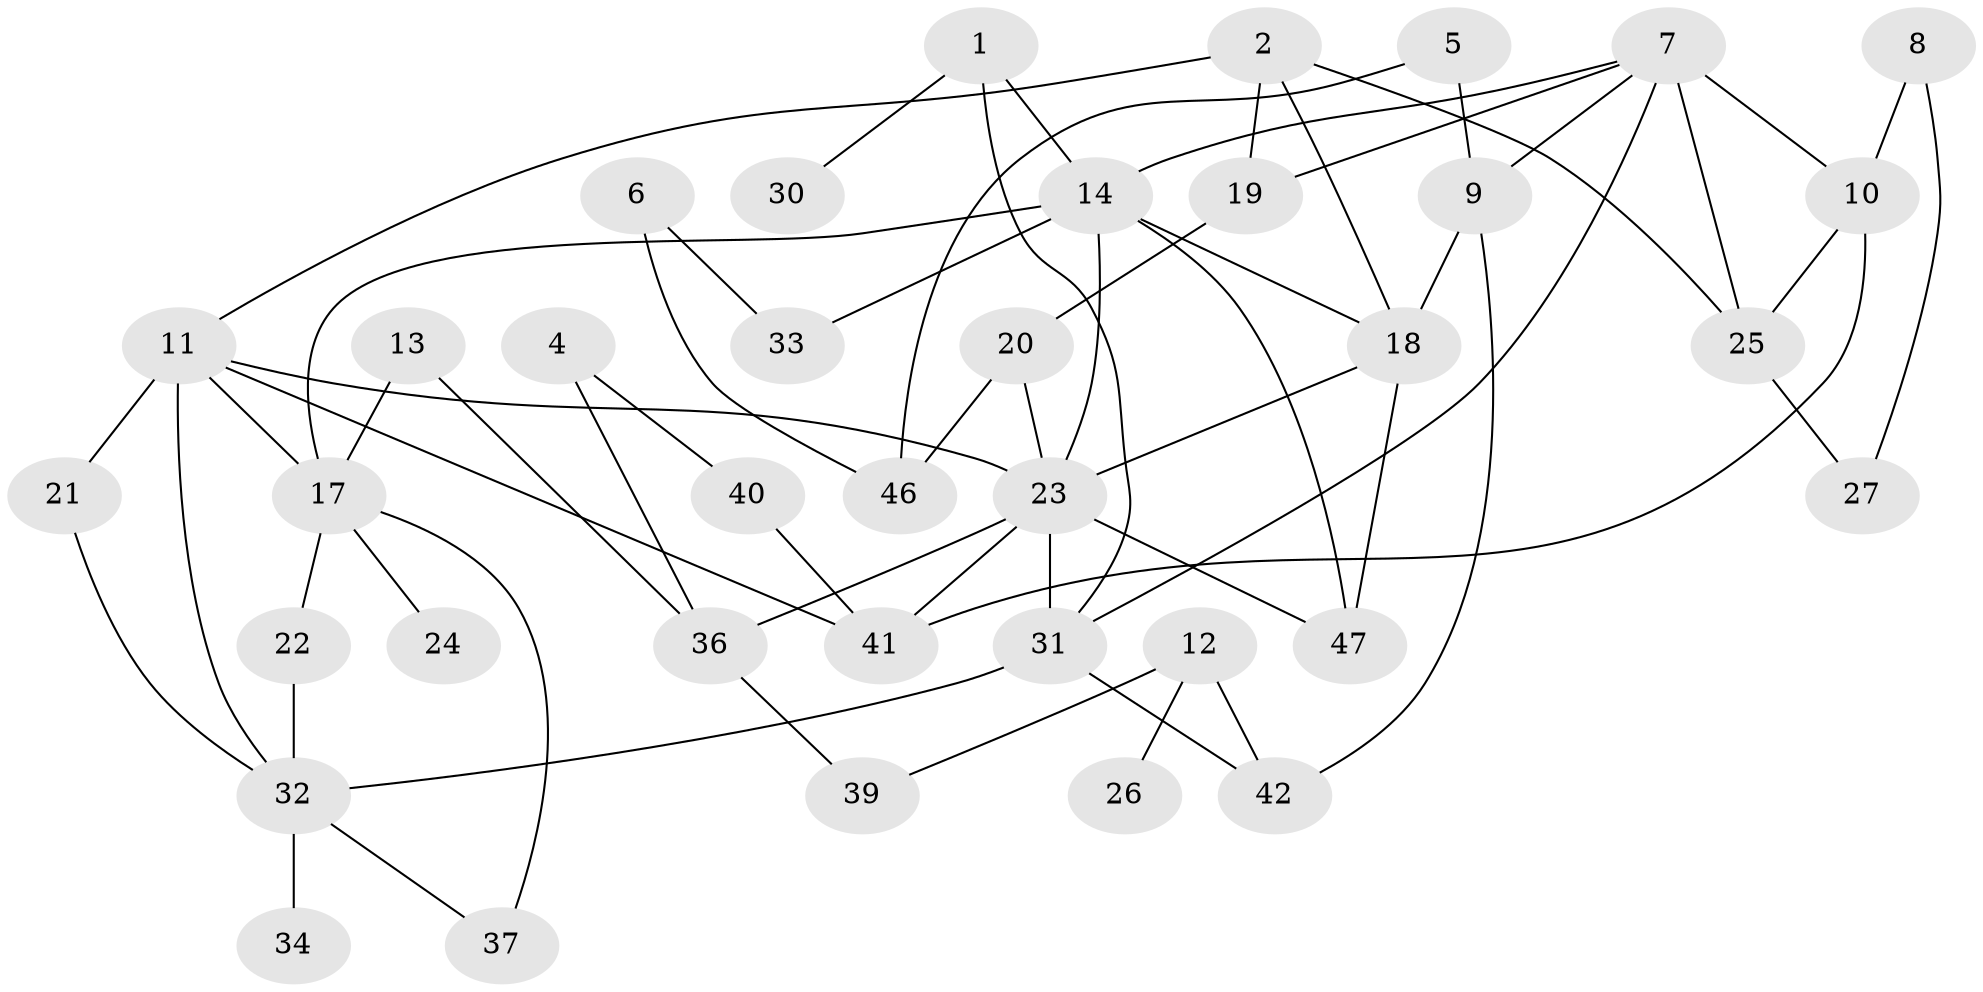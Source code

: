// original degree distribution, {4: 0.08602150537634409, 3: 0.3118279569892473, 0: 0.0967741935483871, 2: 0.21505376344086022, 5: 0.07526881720430108, 1: 0.20430107526881722, 7: 0.010752688172043012}
// Generated by graph-tools (version 1.1) at 2025/48/03/04/25 22:48:32]
// undirected, 37 vertices, 61 edges
graph export_dot {
  node [color=gray90,style=filled];
  1;
  2;
  4;
  5;
  6;
  7;
  8;
  9;
  10;
  11;
  12;
  13;
  14;
  17;
  18;
  19;
  20;
  21;
  22;
  23;
  24;
  25;
  26;
  27;
  30;
  31;
  32;
  33;
  34;
  36;
  37;
  39;
  40;
  41;
  42;
  46;
  47;
  1 -- 14 [weight=1.0];
  1 -- 30 [weight=1.0];
  1 -- 31 [weight=1.0];
  2 -- 11 [weight=1.0];
  2 -- 18 [weight=1.0];
  2 -- 19 [weight=1.0];
  2 -- 25 [weight=1.0];
  4 -- 36 [weight=1.0];
  4 -- 40 [weight=1.0];
  5 -- 9 [weight=1.0];
  5 -- 46 [weight=1.0];
  6 -- 33 [weight=1.0];
  6 -- 46 [weight=1.0];
  7 -- 9 [weight=1.0];
  7 -- 10 [weight=2.0];
  7 -- 14 [weight=1.0];
  7 -- 19 [weight=1.0];
  7 -- 25 [weight=1.0];
  7 -- 31 [weight=1.0];
  8 -- 10 [weight=1.0];
  8 -- 27 [weight=1.0];
  9 -- 18 [weight=1.0];
  9 -- 42 [weight=1.0];
  10 -- 25 [weight=1.0];
  10 -- 41 [weight=1.0];
  11 -- 17 [weight=1.0];
  11 -- 21 [weight=1.0];
  11 -- 23 [weight=1.0];
  11 -- 32 [weight=1.0];
  11 -- 41 [weight=1.0];
  12 -- 26 [weight=1.0];
  12 -- 39 [weight=1.0];
  12 -- 42 [weight=1.0];
  13 -- 17 [weight=1.0];
  13 -- 36 [weight=1.0];
  14 -- 17 [weight=2.0];
  14 -- 18 [weight=1.0];
  14 -- 23 [weight=1.0];
  14 -- 33 [weight=1.0];
  14 -- 47 [weight=1.0];
  17 -- 22 [weight=1.0];
  17 -- 24 [weight=2.0];
  17 -- 37 [weight=1.0];
  18 -- 23 [weight=1.0];
  18 -- 47 [weight=1.0];
  19 -- 20 [weight=1.0];
  20 -- 23 [weight=1.0];
  20 -- 46 [weight=1.0];
  21 -- 32 [weight=1.0];
  22 -- 32 [weight=1.0];
  23 -- 31 [weight=1.0];
  23 -- 36 [weight=1.0];
  23 -- 41 [weight=1.0];
  23 -- 47 [weight=1.0];
  25 -- 27 [weight=1.0];
  31 -- 32 [weight=1.0];
  31 -- 42 [weight=1.0];
  32 -- 34 [weight=1.0];
  32 -- 37 [weight=1.0];
  36 -- 39 [weight=1.0];
  40 -- 41 [weight=1.0];
}
